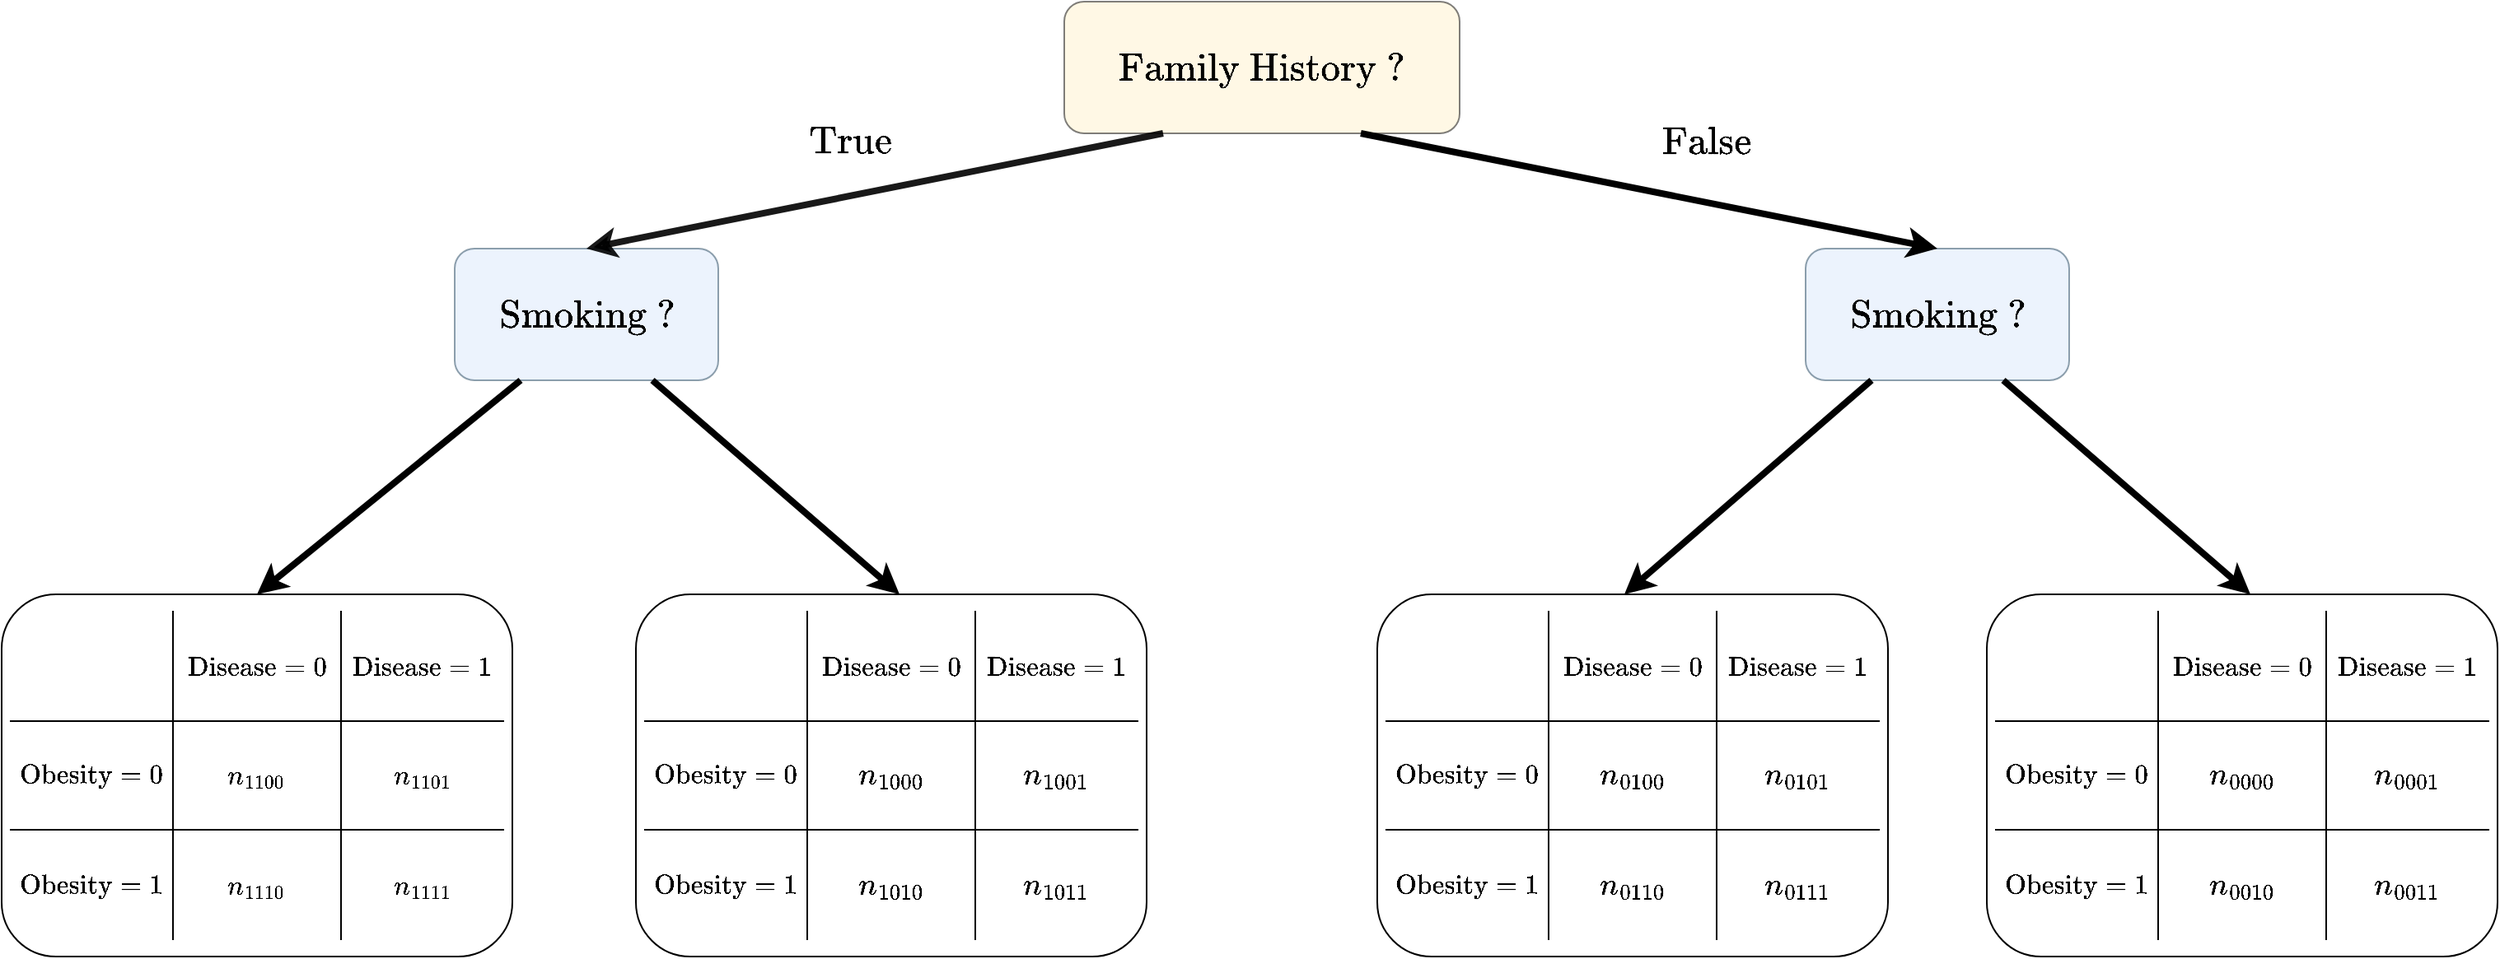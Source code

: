 <mxfile>
    <diagram id="rx3x-a1ESHjoJCD_vc8R" name="Page-1">
        <mxGraphModel dx="2189" dy="2044" grid="1" gridSize="10" guides="1" tooltips="1" connect="1" arrows="1" fold="1" page="1" pageScale="1" pageWidth="1520" pageHeight="600" math="1" shadow="0">
            <root>
                <mxCell id="0"/>
                <mxCell id="1" parent="0"/>
                <mxCell id="139" value="" style="rounded=1;whiteSpace=wrap;html=1;fontSize=14;fillColor=none;gradientColor=none;" vertex="1" parent="1">
                    <mxGeometry x="1205" y="360" width="310" height="220" as="geometry"/>
                </mxCell>
                <mxCell id="111" value="" style="rounded=1;whiteSpace=wrap;html=1;fontSize=14;fillColor=none;gradientColor=none;" vertex="1" parent="1">
                    <mxGeometry x="835" y="360" width="310" height="220" as="geometry"/>
                </mxCell>
                <mxCell id="83" value="" style="rounded=1;whiteSpace=wrap;html=1;fontSize=14;fillColor=none;gradientColor=none;" parent="1" vertex="1">
                    <mxGeometry y="360" width="310" height="220" as="geometry"/>
                </mxCell>
                <mxCell id="97" value="" style="rounded=1;whiteSpace=wrap;html=1;fontSize=14;fillColor=none;gradientColor=none;" vertex="1" parent="1">
                    <mxGeometry x="385" y="360" width="310" height="220" as="geometry"/>
                </mxCell>
                <mxCell id="46" value="" style="shape=table;startSize=0;container=1;collapsible=0;childLayout=tableLayout;fontSize=16;points=[[0,0,0,0,0],[0,0.25,0,0,0],[0,0.5,0,0,0],[0,0.75,0,0,0],[0,1,0,0,0],[0.25,0,0,0,0],[0.25,1,0,0,0],[0.5,0,0,0,0],[0.5,1,0,0,0],[0.75,0,0,0,0],[0.75,1,0,0,0],[1,0,0,0,0],[1,0.25,0,0,0],[1,0.5,0,0,0],[1,0.75,0,0,0],[1,1,0,0,0]];fillColor=none;gradientColor=none;perimeterSpacing=1;rounded=1;swimlaneHead=0;swimlaneBody=0;top=0;bottom=0;left=0;right=0;swimlaneFillColor=none;" parent="1" vertex="1">
                    <mxGeometry x="5" y="370" width="300" height="200" as="geometry"/>
                </mxCell>
                <mxCell id="47" value="" style="shape=tableRow;horizontal=0;startSize=0;swimlaneHead=0;swimlaneBody=0;strokeColor=inherit;top=0;left=0;bottom=0;right=0;collapsible=0;dropTarget=0;fillColor=none;points=[[0,0.5],[1,0.5]];portConstraint=eastwest;fontSize=16;" parent="46" vertex="1">
                    <mxGeometry width="300" height="67" as="geometry"/>
                </mxCell>
                <mxCell id="48" value="" style="shape=partialRectangle;html=1;whiteSpace=wrap;connectable=0;strokeColor=inherit;overflow=hidden;fillColor=none;top=0;left=0;bottom=0;right=0;pointerEvents=1;fontSize=16;" parent="47" vertex="1">
                    <mxGeometry width="99" height="67" as="geometry">
                        <mxRectangle width="99" height="67" as="alternateBounds"/>
                    </mxGeometry>
                </mxCell>
                <mxCell id="49" value="&lt;font style=&quot;font-size: 14px;&quot;&gt;$$\text{Disease}=0$$&lt;/font&gt;" style="shape=partialRectangle;html=1;whiteSpace=wrap;connectable=0;strokeColor=inherit;overflow=hidden;fillColor=none;top=0;left=0;bottom=0;right=0;pointerEvents=1;fontSize=16;" parent="47" vertex="1">
                    <mxGeometry x="99" width="102" height="67" as="geometry">
                        <mxRectangle width="102" height="67" as="alternateBounds"/>
                    </mxGeometry>
                </mxCell>
                <mxCell id="50" value="&lt;font style=&quot;font-size: 14px;&quot;&gt;$$\text{Disease}=1$$&lt;/font&gt;" style="shape=partialRectangle;html=1;whiteSpace=wrap;connectable=0;strokeColor=inherit;overflow=hidden;fillColor=none;top=0;left=0;bottom=0;right=0;pointerEvents=1;fontSize=16;" parent="47" vertex="1">
                    <mxGeometry x="201" width="99" height="67" as="geometry">
                        <mxRectangle width="99" height="67" as="alternateBounds"/>
                    </mxGeometry>
                </mxCell>
                <mxCell id="51" value="" style="shape=tableRow;horizontal=0;startSize=0;swimlaneHead=0;swimlaneBody=0;strokeColor=inherit;top=0;left=0;bottom=0;right=0;collapsible=0;dropTarget=0;fillColor=none;points=[[0,0.5],[1,0.5]];portConstraint=eastwest;fontSize=16;" parent="46" vertex="1">
                    <mxGeometry y="67" width="300" height="66" as="geometry"/>
                </mxCell>
                <mxCell id="52" value="&lt;font style=&quot;font-size: 14px;&quot;&gt;$$\text{Obesity}=0$$&lt;/font&gt;" style="shape=partialRectangle;html=1;whiteSpace=wrap;connectable=0;strokeColor=inherit;overflow=hidden;fillColor=none;top=0;left=0;bottom=0;right=0;pointerEvents=1;fontSize=16;" parent="51" vertex="1">
                    <mxGeometry width="99" height="66" as="geometry">
                        <mxRectangle width="99" height="66" as="alternateBounds"/>
                    </mxGeometry>
                </mxCell>
                <mxCell id="53" value="&lt;font style=&quot;font-size: 14px;&quot;&gt;$$n_{1100}$$&lt;/font&gt;" style="shape=partialRectangle;html=1;whiteSpace=wrap;connectable=0;strokeColor=inherit;overflow=hidden;fillColor=none;top=0;left=0;bottom=0;right=0;pointerEvents=1;fontSize=16;" parent="51" vertex="1">
                    <mxGeometry x="99" width="102" height="66" as="geometry">
                        <mxRectangle width="102" height="66" as="alternateBounds"/>
                    </mxGeometry>
                </mxCell>
                <mxCell id="54" value="&lt;font style=&quot;font-size: 14px;&quot;&gt;$$n_{1101}$$&lt;/font&gt;" style="shape=partialRectangle;html=1;whiteSpace=wrap;connectable=0;strokeColor=inherit;overflow=hidden;fillColor=none;top=0;left=0;bottom=0;right=0;pointerEvents=1;fontSize=16;" parent="51" vertex="1">
                    <mxGeometry x="201" width="99" height="66" as="geometry">
                        <mxRectangle width="99" height="66" as="alternateBounds"/>
                    </mxGeometry>
                </mxCell>
                <mxCell id="55" value="" style="shape=tableRow;horizontal=0;startSize=0;swimlaneHead=0;swimlaneBody=0;strokeColor=inherit;top=0;left=0;bottom=0;right=0;collapsible=0;dropTarget=0;fillColor=none;points=[[0,0.5],[1,0.5]];portConstraint=eastwest;fontSize=16;" parent="46" vertex="1">
                    <mxGeometry y="133" width="300" height="67" as="geometry"/>
                </mxCell>
                <mxCell id="56" value="&lt;font style=&quot;font-size: 14px;&quot;&gt;$$\text{Obesity}=1$$&lt;/font&gt;" style="shape=partialRectangle;html=1;whiteSpace=wrap;connectable=0;strokeColor=inherit;overflow=hidden;fillColor=none;top=0;left=0;bottom=0;right=0;pointerEvents=1;fontSize=16;" parent="55" vertex="1">
                    <mxGeometry width="99" height="67" as="geometry">
                        <mxRectangle width="99" height="67" as="alternateBounds"/>
                    </mxGeometry>
                </mxCell>
                <mxCell id="57" value="&lt;font style=&quot;font-size: 14px;&quot;&gt;$$n_{1110}$$&lt;/font&gt;" style="shape=partialRectangle;html=1;whiteSpace=wrap;connectable=0;strokeColor=inherit;overflow=hidden;fillColor=none;top=0;left=0;bottom=0;right=0;pointerEvents=1;fontSize=16;" parent="55" vertex="1">
                    <mxGeometry x="99" width="102" height="67" as="geometry">
                        <mxRectangle width="102" height="67" as="alternateBounds"/>
                    </mxGeometry>
                </mxCell>
                <mxCell id="58" value="&lt;font style=&quot;font-size: 14px;&quot;&gt;$$n_{1111}$$&lt;/font&gt;" style="shape=partialRectangle;html=1;whiteSpace=wrap;connectable=0;strokeColor=inherit;overflow=hidden;fillColor=none;top=0;left=0;bottom=0;right=0;pointerEvents=1;fontSize=16;" parent="55" vertex="1">
                    <mxGeometry x="201" width="99" height="67" as="geometry">
                        <mxRectangle width="99" height="67" as="alternateBounds"/>
                    </mxGeometry>
                </mxCell>
                <mxCell id="2" value="&lt;font style=&quot;font-size: 20px;&quot;&gt;$$\text{Family History ?}$$&lt;/font&gt;" style="rounded=1;whiteSpace=wrap;html=1;fillColor=#FFF2CC;opacity=50;" parent="1" vertex="1">
                    <mxGeometry x="645" width="240" height="80" as="geometry"/>
                </mxCell>
                <mxCell id="4" value="&lt;font style=&quot;font-size: 20px;&quot;&gt;$$\text{Smoking ?}$$&lt;/font&gt;" style="rounded=1;whiteSpace=wrap;html=1;fillColor=#DAE8FC;strokeColor=#23445d;opacity=50;" parent="1" vertex="1">
                    <mxGeometry x="1095" y="150" width="160" height="80" as="geometry"/>
                </mxCell>
                <mxCell id="74" value="&lt;font style=&quot;font-size: 20px;&quot;&gt;$$\text{Smoking ?}$$&lt;/font&gt;" style="rounded=1;whiteSpace=wrap;html=1;fillColor=#DAE8FC;strokeColor=#23445d;opacity=50;" parent="1" vertex="1">
                    <mxGeometry x="275" y="150" width="160" height="80" as="geometry"/>
                </mxCell>
                <mxCell id="75" value="" style="endArrow=classic;html=1;fontSize=14;exitX=0.25;exitY=1;exitDx=0;exitDy=0;entryX=0.5;entryY=0;entryDx=0;entryDy=0;strokeWidth=4;opacity=90;strokeColor=#000000;" parent="1" source="2" target="74" edge="1">
                    <mxGeometry width="50" height="50" relative="1" as="geometry">
                        <mxPoint x="835" y="480" as="sourcePoint"/>
                        <mxPoint x="885" y="430" as="targetPoint"/>
                    </mxGeometry>
                </mxCell>
                <mxCell id="76" value="" style="endArrow=classic;html=1;fontSize=14;exitX=0.75;exitY=1;exitDx=0;exitDy=0;entryX=0.5;entryY=0;entryDx=0;entryDy=0;strokeWidth=4;" parent="1" source="2" target="4" edge="1">
                    <mxGeometry width="50" height="50" relative="1" as="geometry">
                        <mxPoint x="715" y="90" as="sourcePoint"/>
                        <mxPoint x="365" y="160" as="targetPoint"/>
                    </mxGeometry>
                </mxCell>
                <mxCell id="77" value="" style="endArrow=classic;html=1;fontSize=14;exitX=0.75;exitY=1;exitDx=0;exitDy=0;entryX=0.5;entryY=0;entryDx=0;entryDy=0;strokeWidth=4;" parent="1" source="4" edge="1">
                    <mxGeometry width="50" height="50" relative="1" as="geometry">
                        <mxPoint x="835" y="90" as="sourcePoint"/>
                        <mxPoint x="1365" y="360" as="targetPoint"/>
                    </mxGeometry>
                </mxCell>
                <mxCell id="78" value="" style="endArrow=classic;html=1;fontSize=14;exitX=0.25;exitY=1;exitDx=0;exitDy=0;entryX=0.5;entryY=0;entryDx=0;entryDy=0;strokeWidth=4;" parent="1" source="4" edge="1">
                    <mxGeometry width="50" height="50" relative="1" as="geometry">
                        <mxPoint x="1225.0" y="240.0" as="sourcePoint"/>
                        <mxPoint x="985" y="360" as="targetPoint"/>
                    </mxGeometry>
                </mxCell>
                <mxCell id="79" value="" style="endArrow=classic;html=1;fontSize=14;exitX=0.75;exitY=1;exitDx=0;exitDy=0;entryX=0.5;entryY=0;entryDx=0;entryDy=0;strokeWidth=4;" parent="1" source="74" edge="1">
                    <mxGeometry width="50" height="50" relative="1" as="geometry">
                        <mxPoint x="715" y="90" as="sourcePoint"/>
                        <mxPoint x="545" y="360" as="targetPoint"/>
                    </mxGeometry>
                </mxCell>
                <mxCell id="80" value="" style="endArrow=classic;html=1;fontSize=14;exitX=0.25;exitY=1;exitDx=0;exitDy=0;strokeWidth=4;entryX=0.5;entryY=0;entryDx=0;entryDy=0;" parent="1" source="74" edge="1" target="83">
                    <mxGeometry width="50" height="50" relative="1" as="geometry">
                        <mxPoint x="405.0" y="240.0" as="sourcePoint"/>
                        <mxPoint x="165" y="360" as="targetPoint"/>
                    </mxGeometry>
                </mxCell>
                <mxCell id="81" value="&lt;font style=&quot;font-size: 20px;&quot;&gt;$$\text{True}$$&lt;/font&gt;" style="text;html=1;strokeColor=none;fillColor=none;align=center;verticalAlign=middle;whiteSpace=wrap;rounded=0;fontSize=14;" parent="1" vertex="1">
                    <mxGeometry x="485" y="70" width="60" height="30" as="geometry"/>
                </mxCell>
                <mxCell id="82" value="&lt;font style=&quot;font-size: 20px;&quot;&gt;$$\text{False}$$&lt;/font&gt;" style="text;html=1;strokeColor=none;fillColor=none;align=center;verticalAlign=middle;whiteSpace=wrap;rounded=0;fontSize=14;" parent="1" vertex="1">
                    <mxGeometry x="1005" y="70" width="60" height="30" as="geometry"/>
                </mxCell>
                <mxCell id="84" value="" style="shape=table;startSize=0;container=1;collapsible=0;childLayout=tableLayout;fontSize=16;points=[[0,0,0,0,0],[0,0.25,0,0,0],[0,0.5,0,0,0],[0,0.75,0,0,0],[0,1,0,0,0],[0.25,0,0,0,0],[0.25,1,0,0,0],[0.5,0,0,0,0],[0.5,1,0,0,0],[0.75,0,0,0,0],[0.75,1,0,0,0],[1,0,0,0,0],[1,0.25,0,0,0],[1,0.5,0,0,0],[1,0.75,0,0,0],[1,1,0,0,0]];fillColor=none;gradientColor=none;perimeterSpacing=1;rounded=1;swimlaneHead=0;swimlaneBody=0;top=0;bottom=0;left=0;right=0;swimlaneFillColor=none;" vertex="1" parent="1">
                    <mxGeometry x="390" y="370" width="300" height="200" as="geometry"/>
                </mxCell>
                <mxCell id="85" value="" style="shape=tableRow;horizontal=0;startSize=0;swimlaneHead=0;swimlaneBody=0;strokeColor=inherit;top=0;left=0;bottom=0;right=0;collapsible=0;dropTarget=0;fillColor=none;points=[[0,0.5],[1,0.5]];portConstraint=eastwest;fontSize=16;" vertex="1" parent="84">
                    <mxGeometry width="300" height="67" as="geometry"/>
                </mxCell>
                <mxCell id="86" value="" style="shape=partialRectangle;html=1;whiteSpace=wrap;connectable=0;strokeColor=inherit;overflow=hidden;fillColor=none;top=0;left=0;bottom=0;right=0;pointerEvents=1;fontSize=16;" vertex="1" parent="85">
                    <mxGeometry width="99" height="67" as="geometry">
                        <mxRectangle width="99" height="67" as="alternateBounds"/>
                    </mxGeometry>
                </mxCell>
                <mxCell id="87" value="&lt;font style=&quot;font-size: 14px;&quot;&gt;$$\text{Disease}=0$$&lt;/font&gt;" style="shape=partialRectangle;html=1;whiteSpace=wrap;connectable=0;strokeColor=inherit;overflow=hidden;fillColor=none;top=0;left=0;bottom=0;right=0;pointerEvents=1;fontSize=16;" vertex="1" parent="85">
                    <mxGeometry x="99" width="102" height="67" as="geometry">
                        <mxRectangle width="102" height="67" as="alternateBounds"/>
                    </mxGeometry>
                </mxCell>
                <mxCell id="88" value="&lt;font style=&quot;font-size: 14px;&quot;&gt;$$\text{Disease}=1$$&lt;/font&gt;" style="shape=partialRectangle;html=1;whiteSpace=wrap;connectable=0;strokeColor=inherit;overflow=hidden;fillColor=none;top=0;left=0;bottom=0;right=0;pointerEvents=1;fontSize=16;" vertex="1" parent="85">
                    <mxGeometry x="201" width="99" height="67" as="geometry">
                        <mxRectangle width="99" height="67" as="alternateBounds"/>
                    </mxGeometry>
                </mxCell>
                <mxCell id="89" value="" style="shape=tableRow;horizontal=0;startSize=0;swimlaneHead=0;swimlaneBody=0;strokeColor=inherit;top=0;left=0;bottom=0;right=0;collapsible=0;dropTarget=0;fillColor=none;points=[[0,0.5],[1,0.5]];portConstraint=eastwest;fontSize=16;" vertex="1" parent="84">
                    <mxGeometry y="67" width="300" height="66" as="geometry"/>
                </mxCell>
                <mxCell id="90" value="&lt;font style=&quot;font-size: 14px;&quot;&gt;$$\text{Obesity}=0$$&lt;/font&gt;" style="shape=partialRectangle;html=1;whiteSpace=wrap;connectable=0;strokeColor=inherit;overflow=hidden;fillColor=none;top=0;left=0;bottom=0;right=0;pointerEvents=1;fontSize=16;" vertex="1" parent="89">
                    <mxGeometry width="99" height="66" as="geometry">
                        <mxRectangle width="99" height="66" as="alternateBounds"/>
                    </mxGeometry>
                </mxCell>
                <mxCell id="91" value="$$n_{1000}$$" style="shape=partialRectangle;html=1;whiteSpace=wrap;connectable=0;strokeColor=inherit;overflow=hidden;fillColor=none;top=0;left=0;bottom=0;right=0;pointerEvents=1;fontSize=16;" vertex="1" parent="89">
                    <mxGeometry x="99" width="102" height="66" as="geometry">
                        <mxRectangle width="102" height="66" as="alternateBounds"/>
                    </mxGeometry>
                </mxCell>
                <mxCell id="92" value="&lt;span style=&quot;color: rgb(0, 0, 0);&quot;&gt;$$n_{1001}$$&lt;/span&gt;" style="shape=partialRectangle;html=1;whiteSpace=wrap;connectable=0;strokeColor=inherit;overflow=hidden;fillColor=none;top=0;left=0;bottom=0;right=0;pointerEvents=1;fontSize=16;" vertex="1" parent="89">
                    <mxGeometry x="201" width="99" height="66" as="geometry">
                        <mxRectangle width="99" height="66" as="alternateBounds"/>
                    </mxGeometry>
                </mxCell>
                <mxCell id="93" value="" style="shape=tableRow;horizontal=0;startSize=0;swimlaneHead=0;swimlaneBody=0;strokeColor=inherit;top=0;left=0;bottom=0;right=0;collapsible=0;dropTarget=0;fillColor=none;points=[[0,0.5],[1,0.5]];portConstraint=eastwest;fontSize=16;" vertex="1" parent="84">
                    <mxGeometry y="133" width="300" height="67" as="geometry"/>
                </mxCell>
                <mxCell id="94" value="&lt;font style=&quot;font-size: 14px;&quot;&gt;$$\text{Obesity}=1$$&lt;/font&gt;" style="shape=partialRectangle;html=1;whiteSpace=wrap;connectable=0;strokeColor=inherit;overflow=hidden;fillColor=none;top=0;left=0;bottom=0;right=0;pointerEvents=1;fontSize=16;" vertex="1" parent="93">
                    <mxGeometry width="99" height="67" as="geometry">
                        <mxRectangle width="99" height="67" as="alternateBounds"/>
                    </mxGeometry>
                </mxCell>
                <mxCell id="95" value="&lt;span style=&quot;color: rgb(0, 0, 0);&quot;&gt;$$n_{1010}$$&lt;/span&gt;" style="shape=partialRectangle;html=1;whiteSpace=wrap;connectable=0;strokeColor=inherit;overflow=hidden;fillColor=none;top=0;left=0;bottom=0;right=0;pointerEvents=1;fontSize=16;" vertex="1" parent="93">
                    <mxGeometry x="99" width="102" height="67" as="geometry">
                        <mxRectangle width="102" height="67" as="alternateBounds"/>
                    </mxGeometry>
                </mxCell>
                <mxCell id="96" value="&lt;span style=&quot;color: rgb(0, 0, 0);&quot;&gt;$$n_{1011}$$&lt;/span&gt;" style="shape=partialRectangle;html=1;whiteSpace=wrap;connectable=0;strokeColor=inherit;overflow=hidden;fillColor=none;top=0;left=0;bottom=0;right=0;pointerEvents=1;fontSize=16;" vertex="1" parent="93">
                    <mxGeometry x="201" width="99" height="67" as="geometry">
                        <mxRectangle width="99" height="67" as="alternateBounds"/>
                    </mxGeometry>
                </mxCell>
                <mxCell id="98" value="" style="shape=table;startSize=0;container=1;collapsible=0;childLayout=tableLayout;fontSize=16;points=[[0,0,0,0,0],[0,0.25,0,0,0],[0,0.5,0,0,0],[0,0.75,0,0,0],[0,1,0,0,0],[0.25,0,0,0,0],[0.25,1,0,0,0],[0.5,0,0,0,0],[0.5,1,0,0,0],[0.75,0,0,0,0],[0.75,1,0,0,0],[1,0,0,0,0],[1,0.25,0,0,0],[1,0.5,0,0,0],[1,0.75,0,0,0],[1,1,0,0,0]];fillColor=none;gradientColor=none;perimeterSpacing=1;rounded=1;swimlaneHead=0;swimlaneBody=0;top=0;bottom=0;left=0;right=0;swimlaneFillColor=none;" vertex="1" parent="1">
                    <mxGeometry x="840" y="370" width="300" height="200" as="geometry"/>
                </mxCell>
                <mxCell id="99" value="" style="shape=tableRow;horizontal=0;startSize=0;swimlaneHead=0;swimlaneBody=0;strokeColor=inherit;top=0;left=0;bottom=0;right=0;collapsible=0;dropTarget=0;fillColor=none;points=[[0,0.5],[1,0.5]];portConstraint=eastwest;fontSize=16;" vertex="1" parent="98">
                    <mxGeometry width="300" height="67" as="geometry"/>
                </mxCell>
                <mxCell id="100" value="" style="shape=partialRectangle;html=1;whiteSpace=wrap;connectable=0;strokeColor=inherit;overflow=hidden;fillColor=none;top=0;left=0;bottom=0;right=0;pointerEvents=1;fontSize=16;" vertex="1" parent="99">
                    <mxGeometry width="99" height="67" as="geometry">
                        <mxRectangle width="99" height="67" as="alternateBounds"/>
                    </mxGeometry>
                </mxCell>
                <mxCell id="101" value="&lt;font style=&quot;font-size: 14px;&quot;&gt;$$\text{Disease}=0$$&lt;/font&gt;" style="shape=partialRectangle;html=1;whiteSpace=wrap;connectable=0;strokeColor=inherit;overflow=hidden;fillColor=none;top=0;left=0;bottom=0;right=0;pointerEvents=1;fontSize=16;" vertex="1" parent="99">
                    <mxGeometry x="99" width="102" height="67" as="geometry">
                        <mxRectangle width="102" height="67" as="alternateBounds"/>
                    </mxGeometry>
                </mxCell>
                <mxCell id="102" value="&lt;font style=&quot;font-size: 14px;&quot;&gt;$$\text{Disease}=1$$&lt;/font&gt;" style="shape=partialRectangle;html=1;whiteSpace=wrap;connectable=0;strokeColor=inherit;overflow=hidden;fillColor=none;top=0;left=0;bottom=0;right=0;pointerEvents=1;fontSize=16;" vertex="1" parent="99">
                    <mxGeometry x="201" width="99" height="67" as="geometry">
                        <mxRectangle width="99" height="67" as="alternateBounds"/>
                    </mxGeometry>
                </mxCell>
                <mxCell id="103" value="" style="shape=tableRow;horizontal=0;startSize=0;swimlaneHead=0;swimlaneBody=0;strokeColor=inherit;top=0;left=0;bottom=0;right=0;collapsible=0;dropTarget=0;fillColor=none;points=[[0,0.5],[1,0.5]];portConstraint=eastwest;fontSize=16;" vertex="1" parent="98">
                    <mxGeometry y="67" width="300" height="66" as="geometry"/>
                </mxCell>
                <mxCell id="104" value="&lt;font style=&quot;font-size: 14px;&quot;&gt;$$\text{Obesity}=0$$&lt;/font&gt;" style="shape=partialRectangle;html=1;whiteSpace=wrap;connectable=0;strokeColor=inherit;overflow=hidden;fillColor=none;top=0;left=0;bottom=0;right=0;pointerEvents=1;fontSize=16;" vertex="1" parent="103">
                    <mxGeometry width="99" height="66" as="geometry">
                        <mxRectangle width="99" height="66" as="alternateBounds"/>
                    </mxGeometry>
                </mxCell>
                <mxCell id="105" value="&lt;span style=&quot;color: rgb(0, 0, 0);&quot;&gt;$$n_{0100}$$&lt;/span&gt;" style="shape=partialRectangle;html=1;whiteSpace=wrap;connectable=0;strokeColor=inherit;overflow=hidden;fillColor=none;top=0;left=0;bottom=0;right=0;pointerEvents=1;fontSize=16;" vertex="1" parent="103">
                    <mxGeometry x="99" width="102" height="66" as="geometry">
                        <mxRectangle width="102" height="66" as="alternateBounds"/>
                    </mxGeometry>
                </mxCell>
                <mxCell id="106" value="&lt;span style=&quot;color: rgb(0, 0, 0);&quot;&gt;$$n_{0101}$$&lt;/span&gt;" style="shape=partialRectangle;html=1;whiteSpace=wrap;connectable=0;strokeColor=inherit;overflow=hidden;fillColor=none;top=0;left=0;bottom=0;right=0;pointerEvents=1;fontSize=16;" vertex="1" parent="103">
                    <mxGeometry x="201" width="99" height="66" as="geometry">
                        <mxRectangle width="99" height="66" as="alternateBounds"/>
                    </mxGeometry>
                </mxCell>
                <mxCell id="107" value="" style="shape=tableRow;horizontal=0;startSize=0;swimlaneHead=0;swimlaneBody=0;strokeColor=inherit;top=0;left=0;bottom=0;right=0;collapsible=0;dropTarget=0;fillColor=none;points=[[0,0.5],[1,0.5]];portConstraint=eastwest;fontSize=16;" vertex="1" parent="98">
                    <mxGeometry y="133" width="300" height="67" as="geometry"/>
                </mxCell>
                <mxCell id="108" value="&lt;font style=&quot;font-size: 14px;&quot;&gt;$$\text{Obesity}=1$$&lt;/font&gt;" style="shape=partialRectangle;html=1;whiteSpace=wrap;connectable=0;strokeColor=inherit;overflow=hidden;fillColor=none;top=0;left=0;bottom=0;right=0;pointerEvents=1;fontSize=16;" vertex="1" parent="107">
                    <mxGeometry width="99" height="67" as="geometry">
                        <mxRectangle width="99" height="67" as="alternateBounds"/>
                    </mxGeometry>
                </mxCell>
                <mxCell id="109" value="&lt;span style=&quot;color: rgb(0, 0, 0);&quot;&gt;$$n_{0110}$$&lt;/span&gt;" style="shape=partialRectangle;html=1;whiteSpace=wrap;connectable=0;strokeColor=inherit;overflow=hidden;fillColor=none;top=0;left=0;bottom=0;right=0;pointerEvents=1;fontSize=16;" vertex="1" parent="107">
                    <mxGeometry x="99" width="102" height="67" as="geometry">
                        <mxRectangle width="102" height="67" as="alternateBounds"/>
                    </mxGeometry>
                </mxCell>
                <mxCell id="110" value="&lt;span style=&quot;color: rgb(0, 0, 0);&quot;&gt;$$n_{0111}$$&lt;/span&gt;" style="shape=partialRectangle;html=1;whiteSpace=wrap;connectable=0;strokeColor=inherit;overflow=hidden;fillColor=none;top=0;left=0;bottom=0;right=0;pointerEvents=1;fontSize=16;" vertex="1" parent="107">
                    <mxGeometry x="201" width="99" height="67" as="geometry">
                        <mxRectangle width="99" height="67" as="alternateBounds"/>
                    </mxGeometry>
                </mxCell>
                <mxCell id="126" value="" style="shape=table;startSize=0;container=1;collapsible=0;childLayout=tableLayout;fontSize=16;points=[[0,0,0,0,0],[0,0.25,0,0,0],[0,0.5,0,0,0],[0,0.75,0,0,0],[0,1,0,0,0],[0.25,0,0,0,0],[0.25,1,0,0,0],[0.5,0,0,0,0],[0.5,1,0,0,0],[0.75,0,0,0,0],[0.75,1,0,0,0],[1,0,0,0,0],[1,0.25,0,0,0],[1,0.5,0,0,0],[1,0.75,0,0,0],[1,1,0,0,0]];fillColor=none;gradientColor=none;perimeterSpacing=1;rounded=1;swimlaneHead=0;swimlaneBody=0;top=0;bottom=0;left=0;right=0;swimlaneFillColor=none;" vertex="1" parent="1">
                    <mxGeometry x="1210" y="370" width="300" height="200" as="geometry"/>
                </mxCell>
                <mxCell id="127" value="" style="shape=tableRow;horizontal=0;startSize=0;swimlaneHead=0;swimlaneBody=0;strokeColor=inherit;top=0;left=0;bottom=0;right=0;collapsible=0;dropTarget=0;fillColor=none;points=[[0,0.5],[1,0.5]];portConstraint=eastwest;fontSize=16;" vertex="1" parent="126">
                    <mxGeometry width="300" height="67" as="geometry"/>
                </mxCell>
                <mxCell id="128" value="" style="shape=partialRectangle;html=1;whiteSpace=wrap;connectable=0;strokeColor=inherit;overflow=hidden;fillColor=none;top=0;left=0;bottom=0;right=0;pointerEvents=1;fontSize=16;" vertex="1" parent="127">
                    <mxGeometry width="99" height="67" as="geometry">
                        <mxRectangle width="99" height="67" as="alternateBounds"/>
                    </mxGeometry>
                </mxCell>
                <mxCell id="129" value="&lt;font style=&quot;font-size: 14px;&quot;&gt;$$\text{Disease}=0$$&lt;/font&gt;" style="shape=partialRectangle;html=1;whiteSpace=wrap;connectable=0;strokeColor=inherit;overflow=hidden;fillColor=none;top=0;left=0;bottom=0;right=0;pointerEvents=1;fontSize=16;" vertex="1" parent="127">
                    <mxGeometry x="99" width="102" height="67" as="geometry">
                        <mxRectangle width="102" height="67" as="alternateBounds"/>
                    </mxGeometry>
                </mxCell>
                <mxCell id="130" value="&lt;font style=&quot;font-size: 14px;&quot;&gt;$$\text{Disease}=1$$&lt;/font&gt;" style="shape=partialRectangle;html=1;whiteSpace=wrap;connectable=0;strokeColor=inherit;overflow=hidden;fillColor=none;top=0;left=0;bottom=0;right=0;pointerEvents=1;fontSize=16;" vertex="1" parent="127">
                    <mxGeometry x="201" width="99" height="67" as="geometry">
                        <mxRectangle width="99" height="67" as="alternateBounds"/>
                    </mxGeometry>
                </mxCell>
                <mxCell id="131" value="" style="shape=tableRow;horizontal=0;startSize=0;swimlaneHead=0;swimlaneBody=0;strokeColor=inherit;top=0;left=0;bottom=0;right=0;collapsible=0;dropTarget=0;fillColor=none;points=[[0,0.5],[1,0.5]];portConstraint=eastwest;fontSize=16;" vertex="1" parent="126">
                    <mxGeometry y="67" width="300" height="66" as="geometry"/>
                </mxCell>
                <mxCell id="132" value="&lt;font style=&quot;font-size: 14px;&quot;&gt;$$\text{Obesity}=0$$&lt;/font&gt;" style="shape=partialRectangle;html=1;whiteSpace=wrap;connectable=0;strokeColor=inherit;overflow=hidden;fillColor=none;top=0;left=0;bottom=0;right=0;pointerEvents=1;fontSize=16;" vertex="1" parent="131">
                    <mxGeometry width="99" height="66" as="geometry">
                        <mxRectangle width="99" height="66" as="alternateBounds"/>
                    </mxGeometry>
                </mxCell>
                <mxCell id="133" value="&lt;span style=&quot;color: rgb(0, 0, 0);&quot;&gt;$$n_{0000}$$&lt;/span&gt;" style="shape=partialRectangle;html=1;whiteSpace=wrap;connectable=0;strokeColor=inherit;overflow=hidden;fillColor=none;top=0;left=0;bottom=0;right=0;pointerEvents=1;fontSize=16;" vertex="1" parent="131">
                    <mxGeometry x="99" width="102" height="66" as="geometry">
                        <mxRectangle width="102" height="66" as="alternateBounds"/>
                    </mxGeometry>
                </mxCell>
                <mxCell id="134" value="&lt;span style=&quot;color: rgb(0, 0, 0);&quot;&gt;$$n_{0001}$$&lt;/span&gt;" style="shape=partialRectangle;html=1;whiteSpace=wrap;connectable=0;strokeColor=inherit;overflow=hidden;fillColor=none;top=0;left=0;bottom=0;right=0;pointerEvents=1;fontSize=16;" vertex="1" parent="131">
                    <mxGeometry x="201" width="99" height="66" as="geometry">
                        <mxRectangle width="99" height="66" as="alternateBounds"/>
                    </mxGeometry>
                </mxCell>
                <mxCell id="135" value="" style="shape=tableRow;horizontal=0;startSize=0;swimlaneHead=0;swimlaneBody=0;strokeColor=inherit;top=0;left=0;bottom=0;right=0;collapsible=0;dropTarget=0;fillColor=none;points=[[0,0.5],[1,0.5]];portConstraint=eastwest;fontSize=16;" vertex="1" parent="126">
                    <mxGeometry y="133" width="300" height="67" as="geometry"/>
                </mxCell>
                <mxCell id="136" value="&lt;font style=&quot;font-size: 14px;&quot;&gt;$$\text{Obesity}=1$$&lt;/font&gt;" style="shape=partialRectangle;html=1;whiteSpace=wrap;connectable=0;strokeColor=inherit;overflow=hidden;fillColor=none;top=0;left=0;bottom=0;right=0;pointerEvents=1;fontSize=16;" vertex="1" parent="135">
                    <mxGeometry width="99" height="67" as="geometry">
                        <mxRectangle width="99" height="67" as="alternateBounds"/>
                    </mxGeometry>
                </mxCell>
                <mxCell id="137" value="&lt;span style=&quot;color: rgb(0, 0, 0);&quot;&gt;$$n_{0010}$$&lt;/span&gt;" style="shape=partialRectangle;html=1;whiteSpace=wrap;connectable=0;strokeColor=inherit;overflow=hidden;fillColor=none;top=0;left=0;bottom=0;right=0;pointerEvents=1;fontSize=16;" vertex="1" parent="135">
                    <mxGeometry x="99" width="102" height="67" as="geometry">
                        <mxRectangle width="102" height="67" as="alternateBounds"/>
                    </mxGeometry>
                </mxCell>
                <mxCell id="138" value="&lt;span style=&quot;color: rgb(0, 0, 0);&quot;&gt;$$n_{0011}$$&lt;/span&gt;" style="shape=partialRectangle;html=1;whiteSpace=wrap;connectable=0;strokeColor=inherit;overflow=hidden;fillColor=none;top=0;left=0;bottom=0;right=0;pointerEvents=1;fontSize=16;" vertex="1" parent="135">
                    <mxGeometry x="201" width="99" height="67" as="geometry">
                        <mxRectangle width="99" height="67" as="alternateBounds"/>
                    </mxGeometry>
                </mxCell>
            </root>
        </mxGraphModel>
    </diagram>
</mxfile>